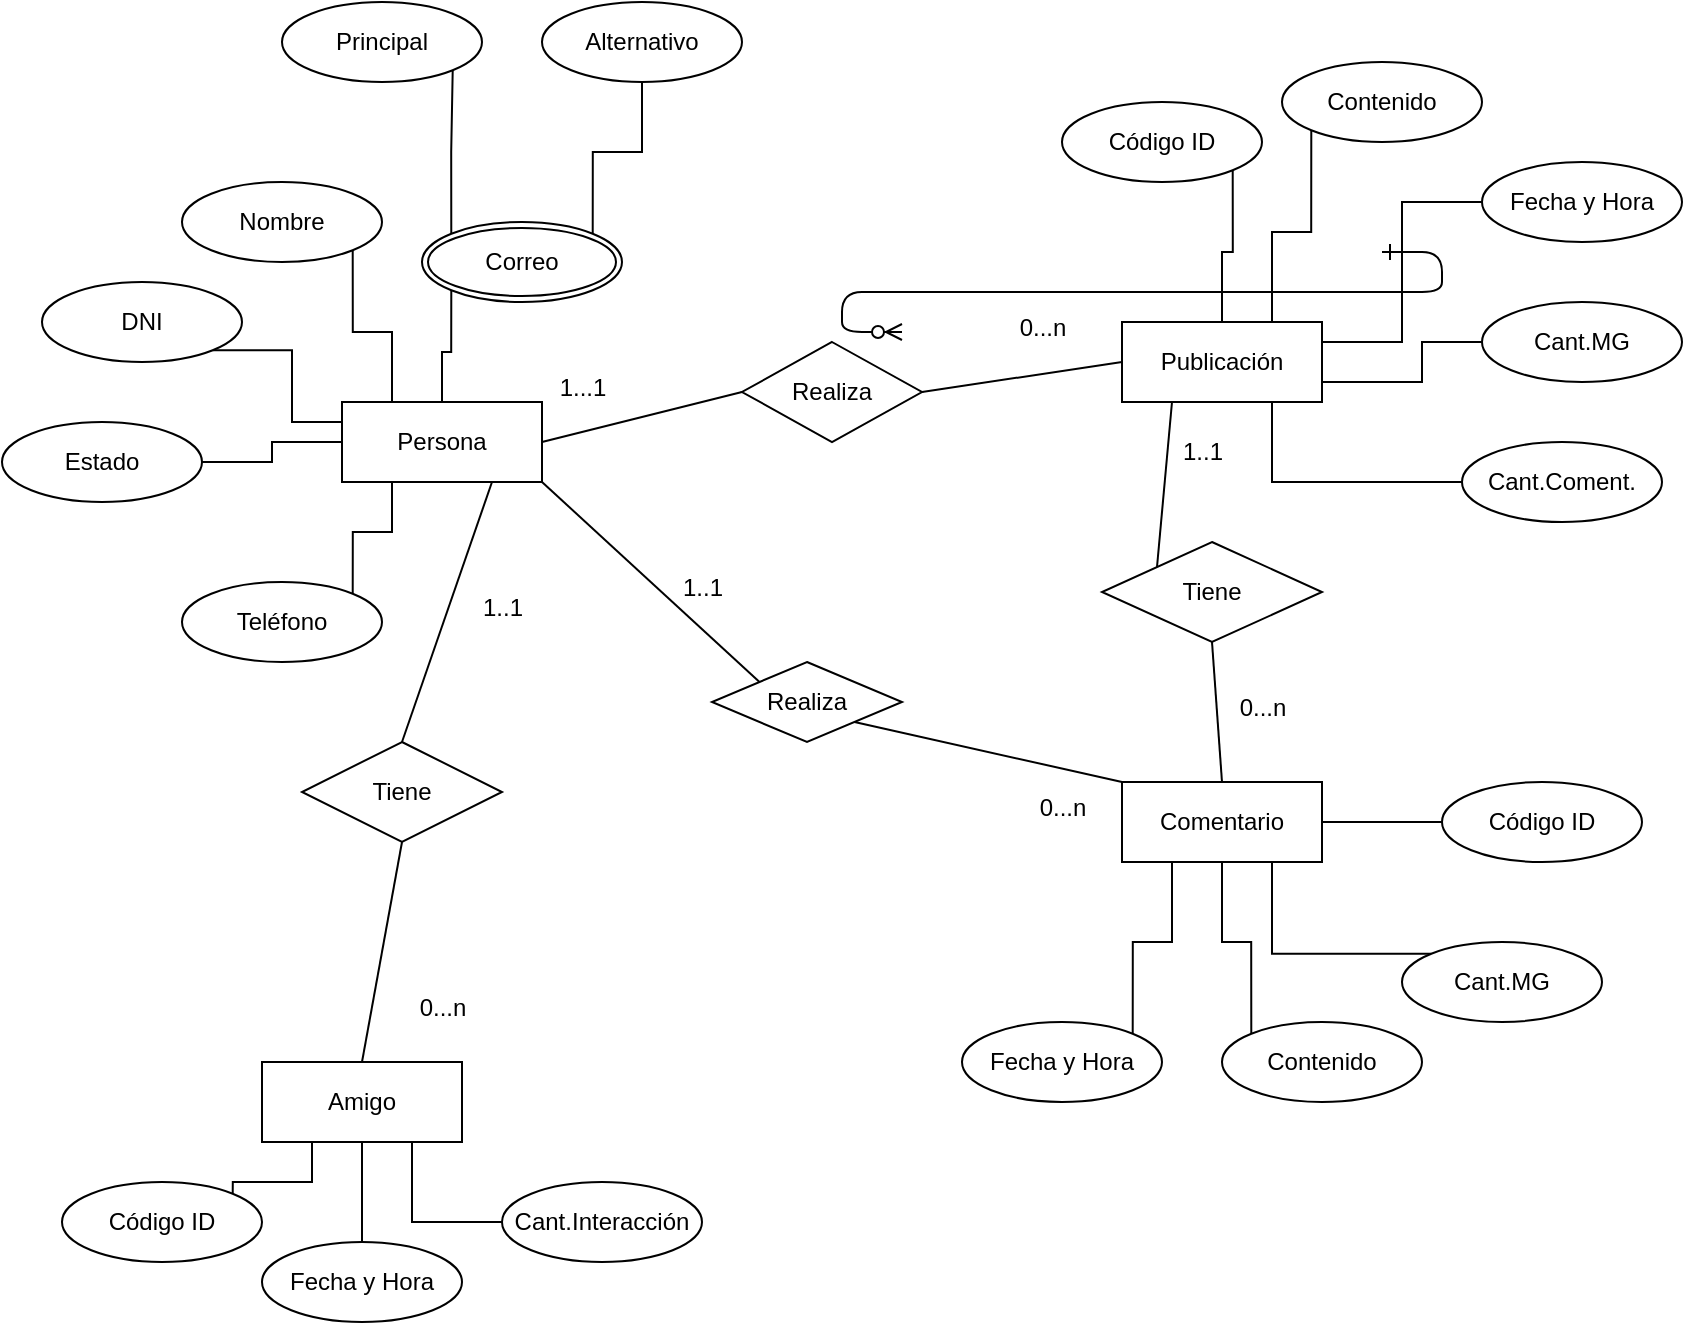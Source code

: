 <mxfile version="24.2.8" type="github">
  <diagram id="R2lEEEUBdFMjLlhIrx00" name="Page-1">
    <mxGraphModel dx="1393" dy="766" grid="1" gridSize="10" guides="1" tooltips="1" connect="1" arrows="1" fold="1" page="1" pageScale="1" pageWidth="850" pageHeight="1100" math="0" shadow="0" extFonts="Permanent Marker^https://fonts.googleapis.com/css?family=Permanent+Marker">
      <root>
        <mxCell id="0" />
        <mxCell id="1" parent="0" />
        <mxCell id="C-vyLk0tnHw3VtMMgP7b-12" value="" style="edgeStyle=entityRelationEdgeStyle;endArrow=ERzeroToMany;startArrow=ERone;endFill=1;startFill=0;" parent="1" target="C-vyLk0tnHw3VtMMgP7b-17" edge="1">
          <mxGeometry width="100" height="100" relative="1" as="geometry">
            <mxPoint x="700" y="165" as="sourcePoint" />
            <mxPoint x="460" y="205" as="targetPoint" />
          </mxGeometry>
        </mxCell>
        <mxCell id="XhaWbLBJsU4I6IuAYwKj-48" style="edgeStyle=none;rounded=0;orthogonalLoop=1;jettySize=auto;html=1;exitX=1;exitY=0.5;exitDx=0;exitDy=0;entryX=0;entryY=0.5;entryDx=0;entryDy=0;endArrow=none;endFill=0;" edge="1" parent="1" source="XhaWbLBJsU4I6IuAYwKj-1" target="XhaWbLBJsU4I6IuAYwKj-45">
          <mxGeometry relative="1" as="geometry" />
        </mxCell>
        <mxCell id="XhaWbLBJsU4I6IuAYwKj-52" style="edgeStyle=none;rounded=0;orthogonalLoop=1;jettySize=auto;html=1;exitX=1;exitY=1;exitDx=0;exitDy=0;entryX=0;entryY=0;entryDx=0;entryDy=0;endArrow=none;endFill=0;" edge="1" parent="1" source="XhaWbLBJsU4I6IuAYwKj-1" target="XhaWbLBJsU4I6IuAYwKj-46">
          <mxGeometry relative="1" as="geometry" />
        </mxCell>
        <mxCell id="XhaWbLBJsU4I6IuAYwKj-1" value="Persona" style="whiteSpace=wrap;html=1;align=center;" vertex="1" parent="1">
          <mxGeometry x="180" y="240" width="100" height="40" as="geometry" />
        </mxCell>
        <mxCell id="XhaWbLBJsU4I6IuAYwKj-2" value="Publicación" style="whiteSpace=wrap;html=1;align=center;" vertex="1" parent="1">
          <mxGeometry x="570" y="200" width="100" height="40" as="geometry" />
        </mxCell>
        <mxCell id="XhaWbLBJsU4I6IuAYwKj-3" value="Amigo" style="whiteSpace=wrap;html=1;align=center;" vertex="1" parent="1">
          <mxGeometry x="140" y="570" width="100" height="40" as="geometry" />
        </mxCell>
        <mxCell id="XhaWbLBJsU4I6IuAYwKj-54" style="edgeStyle=none;rounded=0;orthogonalLoop=1;jettySize=auto;html=1;exitX=0.5;exitY=0;exitDx=0;exitDy=0;entryX=0.5;entryY=1;entryDx=0;entryDy=0;endArrow=none;endFill=0;" edge="1" parent="1" source="XhaWbLBJsU4I6IuAYwKj-4" target="XhaWbLBJsU4I6IuAYwKj-47">
          <mxGeometry relative="1" as="geometry" />
        </mxCell>
        <mxCell id="XhaWbLBJsU4I6IuAYwKj-4" value="Comentario" style="whiteSpace=wrap;html=1;align=center;" vertex="1" parent="1">
          <mxGeometry x="570" y="430" width="100" height="40" as="geometry" />
        </mxCell>
        <mxCell id="XhaWbLBJsU4I6IuAYwKj-34" style="edgeStyle=orthogonalEdgeStyle;rounded=0;orthogonalLoop=1;jettySize=auto;html=1;exitX=1;exitY=1;exitDx=0;exitDy=0;entryX=0;entryY=0.25;entryDx=0;entryDy=0;endArrow=none;endFill=0;" edge="1" parent="1" source="XhaWbLBJsU4I6IuAYwKj-5" target="XhaWbLBJsU4I6IuAYwKj-1">
          <mxGeometry relative="1" as="geometry" />
        </mxCell>
        <mxCell id="XhaWbLBJsU4I6IuAYwKj-5" value="DNI" style="ellipse;whiteSpace=wrap;html=1;align=center;" vertex="1" parent="1">
          <mxGeometry x="30" y="180" width="100" height="40" as="geometry" />
        </mxCell>
        <mxCell id="XhaWbLBJsU4I6IuAYwKj-32" style="edgeStyle=orthogonalEdgeStyle;rounded=0;orthogonalLoop=1;jettySize=auto;html=1;exitX=1;exitY=1;exitDx=0;exitDy=0;entryX=0.25;entryY=0;entryDx=0;entryDy=0;endArrow=none;endFill=0;" edge="1" parent="1" source="XhaWbLBJsU4I6IuAYwKj-6" target="XhaWbLBJsU4I6IuAYwKj-1">
          <mxGeometry relative="1" as="geometry" />
        </mxCell>
        <mxCell id="XhaWbLBJsU4I6IuAYwKj-6" value="Nombre" style="ellipse;whiteSpace=wrap;html=1;align=center;" vertex="1" parent="1">
          <mxGeometry x="100" y="130" width="100" height="40" as="geometry" />
        </mxCell>
        <mxCell id="XhaWbLBJsU4I6IuAYwKj-37" style="edgeStyle=orthogonalEdgeStyle;rounded=0;orthogonalLoop=1;jettySize=auto;html=1;exitX=1;exitY=0;exitDx=0;exitDy=0;entryX=0.25;entryY=1;entryDx=0;entryDy=0;endArrow=none;endFill=0;" edge="1" parent="1" source="XhaWbLBJsU4I6IuAYwKj-7" target="XhaWbLBJsU4I6IuAYwKj-1">
          <mxGeometry relative="1" as="geometry" />
        </mxCell>
        <mxCell id="XhaWbLBJsU4I6IuAYwKj-7" value="Teléfono" style="ellipse;whiteSpace=wrap;html=1;align=center;" vertex="1" parent="1">
          <mxGeometry x="100" y="330" width="100" height="40" as="geometry" />
        </mxCell>
        <mxCell id="XhaWbLBJsU4I6IuAYwKj-30" style="edgeStyle=orthogonalEdgeStyle;rounded=0;orthogonalLoop=1;jettySize=auto;html=1;exitX=1;exitY=0;exitDx=0;exitDy=0;entryX=0.5;entryY=1;entryDx=0;entryDy=0;endArrow=none;endFill=0;" edge="1" parent="1" source="XhaWbLBJsU4I6IuAYwKj-8" target="XhaWbLBJsU4I6IuAYwKj-9">
          <mxGeometry relative="1" as="geometry" />
        </mxCell>
        <mxCell id="XhaWbLBJsU4I6IuAYwKj-31" style="edgeStyle=orthogonalEdgeStyle;rounded=0;orthogonalLoop=1;jettySize=auto;html=1;exitX=0;exitY=0;exitDx=0;exitDy=0;entryX=1;entryY=1;entryDx=0;entryDy=0;endArrow=none;endFill=0;" edge="1" parent="1" source="XhaWbLBJsU4I6IuAYwKj-8" target="XhaWbLBJsU4I6IuAYwKj-10">
          <mxGeometry relative="1" as="geometry" />
        </mxCell>
        <mxCell id="XhaWbLBJsU4I6IuAYwKj-33" style="edgeStyle=orthogonalEdgeStyle;rounded=0;orthogonalLoop=1;jettySize=auto;html=1;exitX=0;exitY=1;exitDx=0;exitDy=0;entryX=0.5;entryY=0;entryDx=0;entryDy=0;endArrow=none;endFill=0;" edge="1" parent="1" source="XhaWbLBJsU4I6IuAYwKj-8" target="XhaWbLBJsU4I6IuAYwKj-1">
          <mxGeometry relative="1" as="geometry" />
        </mxCell>
        <mxCell id="XhaWbLBJsU4I6IuAYwKj-8" value="Correo" style="ellipse;shape=doubleEllipse;margin=3;whiteSpace=wrap;html=1;align=center;" vertex="1" parent="1">
          <mxGeometry x="220" y="150" width="100" height="40" as="geometry" />
        </mxCell>
        <mxCell id="XhaWbLBJsU4I6IuAYwKj-9" value="Alternativo" style="ellipse;whiteSpace=wrap;html=1;align=center;" vertex="1" parent="1">
          <mxGeometry x="280" y="40" width="100" height="40" as="geometry" />
        </mxCell>
        <mxCell id="XhaWbLBJsU4I6IuAYwKj-10" value="Principal" style="ellipse;whiteSpace=wrap;html=1;align=center;" vertex="1" parent="1">
          <mxGeometry x="150" y="40" width="100" height="40" as="geometry" />
        </mxCell>
        <mxCell id="XhaWbLBJsU4I6IuAYwKj-35" value="" style="edgeStyle=orthogonalEdgeStyle;rounded=0;orthogonalLoop=1;jettySize=auto;html=1;endArrow=none;endFill=0;" edge="1" parent="1" source="XhaWbLBJsU4I6IuAYwKj-11" target="XhaWbLBJsU4I6IuAYwKj-1">
          <mxGeometry relative="1" as="geometry" />
        </mxCell>
        <mxCell id="XhaWbLBJsU4I6IuAYwKj-11" value="Estado" style="ellipse;whiteSpace=wrap;html=1;align=center;" vertex="1" parent="1">
          <mxGeometry x="10" y="250" width="100" height="40" as="geometry" />
        </mxCell>
        <mxCell id="XhaWbLBJsU4I6IuAYwKj-26" style="edgeStyle=orthogonalEdgeStyle;rounded=0;orthogonalLoop=1;jettySize=auto;html=1;exitX=0;exitY=0.5;exitDx=0;exitDy=0;entryX=1;entryY=0.75;entryDx=0;entryDy=0;endArrow=none;endFill=0;" edge="1" parent="1" source="XhaWbLBJsU4I6IuAYwKj-12" target="XhaWbLBJsU4I6IuAYwKj-2">
          <mxGeometry relative="1" as="geometry">
            <Array as="points">
              <mxPoint x="720" y="210" />
              <mxPoint x="720" y="230" />
            </Array>
          </mxGeometry>
        </mxCell>
        <mxCell id="XhaWbLBJsU4I6IuAYwKj-12" value="Cant.MG" style="ellipse;whiteSpace=wrap;html=1;align=center;" vertex="1" parent="1">
          <mxGeometry x="750" y="190" width="100" height="40" as="geometry" />
        </mxCell>
        <mxCell id="XhaWbLBJsU4I6IuAYwKj-29" style="edgeStyle=orthogonalEdgeStyle;rounded=0;orthogonalLoop=1;jettySize=auto;html=1;exitX=1;exitY=1;exitDx=0;exitDy=0;entryX=0.5;entryY=0;entryDx=0;entryDy=0;endArrow=none;endFill=0;" edge="1" parent="1" source="XhaWbLBJsU4I6IuAYwKj-13" target="XhaWbLBJsU4I6IuAYwKj-2">
          <mxGeometry relative="1" as="geometry" />
        </mxCell>
        <mxCell id="XhaWbLBJsU4I6IuAYwKj-13" value="Código ID" style="ellipse;whiteSpace=wrap;html=1;align=center;" vertex="1" parent="1">
          <mxGeometry x="540" y="90" width="100" height="40" as="geometry" />
        </mxCell>
        <mxCell id="XhaWbLBJsU4I6IuAYwKj-28" style="edgeStyle=orthogonalEdgeStyle;rounded=0;orthogonalLoop=1;jettySize=auto;html=1;exitX=0;exitY=1;exitDx=0;exitDy=0;entryX=0.75;entryY=0;entryDx=0;entryDy=0;endArrow=none;endFill=0;" edge="1" parent="1" source="XhaWbLBJsU4I6IuAYwKj-14" target="XhaWbLBJsU4I6IuAYwKj-2">
          <mxGeometry relative="1" as="geometry" />
        </mxCell>
        <mxCell id="XhaWbLBJsU4I6IuAYwKj-14" value="Contenido" style="ellipse;whiteSpace=wrap;html=1;align=center;" vertex="1" parent="1">
          <mxGeometry x="650" y="70" width="100" height="40" as="geometry" />
        </mxCell>
        <mxCell id="XhaWbLBJsU4I6IuAYwKj-27" style="edgeStyle=orthogonalEdgeStyle;rounded=0;orthogonalLoop=1;jettySize=auto;html=1;exitX=0;exitY=0.5;exitDx=0;exitDy=0;entryX=1;entryY=0.25;entryDx=0;entryDy=0;endArrow=none;endFill=0;" edge="1" parent="1" source="XhaWbLBJsU4I6IuAYwKj-15" target="XhaWbLBJsU4I6IuAYwKj-2">
          <mxGeometry relative="1" as="geometry" />
        </mxCell>
        <mxCell id="XhaWbLBJsU4I6IuAYwKj-15" value="Fecha y Hora" style="ellipse;whiteSpace=wrap;html=1;align=center;" vertex="1" parent="1">
          <mxGeometry x="750" y="120" width="100" height="40" as="geometry" />
        </mxCell>
        <mxCell id="XhaWbLBJsU4I6IuAYwKj-25" style="edgeStyle=orthogonalEdgeStyle;rounded=0;orthogonalLoop=1;jettySize=auto;html=1;exitX=0;exitY=0.5;exitDx=0;exitDy=0;entryX=0.75;entryY=1;entryDx=0;entryDy=0;endArrow=none;endFill=0;" edge="1" parent="1" source="XhaWbLBJsU4I6IuAYwKj-16" target="XhaWbLBJsU4I6IuAYwKj-2">
          <mxGeometry relative="1" as="geometry" />
        </mxCell>
        <mxCell id="XhaWbLBJsU4I6IuAYwKj-16" value="Cant.Coment." style="ellipse;whiteSpace=wrap;html=1;align=center;" vertex="1" parent="1">
          <mxGeometry x="740" y="260" width="100" height="40" as="geometry" />
        </mxCell>
        <mxCell id="XhaWbLBJsU4I6IuAYwKj-21" style="edgeStyle=orthogonalEdgeStyle;rounded=0;orthogonalLoop=1;jettySize=auto;html=1;exitX=1;exitY=0;exitDx=0;exitDy=0;entryX=0.25;entryY=1;entryDx=0;entryDy=0;endArrow=none;endFill=0;" edge="1" parent="1" source="XhaWbLBJsU4I6IuAYwKj-17" target="XhaWbLBJsU4I6IuAYwKj-4">
          <mxGeometry relative="1" as="geometry" />
        </mxCell>
        <mxCell id="XhaWbLBJsU4I6IuAYwKj-17" value="Fecha y Hora" style="ellipse;whiteSpace=wrap;html=1;align=center;" vertex="1" parent="1">
          <mxGeometry x="490" y="550" width="100" height="40" as="geometry" />
        </mxCell>
        <mxCell id="XhaWbLBJsU4I6IuAYwKj-23" style="edgeStyle=orthogonalEdgeStyle;rounded=0;orthogonalLoop=1;jettySize=auto;html=1;exitX=0;exitY=0;exitDx=0;exitDy=0;entryX=0.75;entryY=1;entryDx=0;entryDy=0;endArrow=none;endFill=0;" edge="1" parent="1" source="XhaWbLBJsU4I6IuAYwKj-18" target="XhaWbLBJsU4I6IuAYwKj-4">
          <mxGeometry relative="1" as="geometry" />
        </mxCell>
        <mxCell id="XhaWbLBJsU4I6IuAYwKj-18" value="Cant.MG" style="ellipse;whiteSpace=wrap;html=1;align=center;" vertex="1" parent="1">
          <mxGeometry x="710" y="510" width="100" height="40" as="geometry" />
        </mxCell>
        <mxCell id="XhaWbLBJsU4I6IuAYwKj-24" style="edgeStyle=orthogonalEdgeStyle;rounded=0;orthogonalLoop=1;jettySize=auto;html=1;exitX=0;exitY=0.5;exitDx=0;exitDy=0;entryX=1;entryY=0.5;entryDx=0;entryDy=0;endArrow=none;endFill=0;" edge="1" parent="1" source="XhaWbLBJsU4I6IuAYwKj-19" target="XhaWbLBJsU4I6IuAYwKj-4">
          <mxGeometry relative="1" as="geometry" />
        </mxCell>
        <mxCell id="XhaWbLBJsU4I6IuAYwKj-19" value="Código ID" style="ellipse;whiteSpace=wrap;html=1;align=center;" vertex="1" parent="1">
          <mxGeometry x="730" y="430" width="100" height="40" as="geometry" />
        </mxCell>
        <mxCell id="XhaWbLBJsU4I6IuAYwKj-22" style="edgeStyle=orthogonalEdgeStyle;rounded=0;orthogonalLoop=1;jettySize=auto;html=1;exitX=0;exitY=0;exitDx=0;exitDy=0;entryX=0.5;entryY=1;entryDx=0;entryDy=0;endArrow=none;endFill=0;" edge="1" parent="1" source="XhaWbLBJsU4I6IuAYwKj-20" target="XhaWbLBJsU4I6IuAYwKj-4">
          <mxGeometry relative="1" as="geometry" />
        </mxCell>
        <mxCell id="XhaWbLBJsU4I6IuAYwKj-20" value="Contenido" style="ellipse;whiteSpace=wrap;html=1;align=center;" vertex="1" parent="1">
          <mxGeometry x="620" y="550" width="100" height="40" as="geometry" />
        </mxCell>
        <mxCell id="XhaWbLBJsU4I6IuAYwKj-43" style="edgeStyle=orthogonalEdgeStyle;rounded=0;orthogonalLoop=1;jettySize=auto;html=1;exitX=1;exitY=0;exitDx=0;exitDy=0;entryX=0.25;entryY=1;entryDx=0;entryDy=0;endArrow=none;endFill=0;" edge="1" parent="1" source="XhaWbLBJsU4I6IuAYwKj-38" target="XhaWbLBJsU4I6IuAYwKj-3">
          <mxGeometry relative="1" as="geometry">
            <Array as="points">
              <mxPoint x="125" y="630" />
              <mxPoint x="165" y="630" />
            </Array>
          </mxGeometry>
        </mxCell>
        <mxCell id="XhaWbLBJsU4I6IuAYwKj-38" value="Código ID" style="ellipse;whiteSpace=wrap;html=1;align=center;" vertex="1" parent="1">
          <mxGeometry x="40" y="630" width="100" height="40" as="geometry" />
        </mxCell>
        <mxCell id="XhaWbLBJsU4I6IuAYwKj-42" value="" style="edgeStyle=orthogonalEdgeStyle;rounded=0;orthogonalLoop=1;jettySize=auto;html=1;endArrow=none;endFill=0;" edge="1" parent="1" source="XhaWbLBJsU4I6IuAYwKj-39" target="XhaWbLBJsU4I6IuAYwKj-3">
          <mxGeometry relative="1" as="geometry" />
        </mxCell>
        <mxCell id="XhaWbLBJsU4I6IuAYwKj-39" value="Fecha y Hora" style="ellipse;whiteSpace=wrap;html=1;align=center;" vertex="1" parent="1">
          <mxGeometry x="140" y="660" width="100" height="40" as="geometry" />
        </mxCell>
        <mxCell id="XhaWbLBJsU4I6IuAYwKj-41" style="edgeStyle=orthogonalEdgeStyle;rounded=0;orthogonalLoop=1;jettySize=auto;html=1;exitX=0;exitY=0.5;exitDx=0;exitDy=0;entryX=0.75;entryY=1;entryDx=0;entryDy=0;endArrow=none;endFill=0;" edge="1" parent="1" source="XhaWbLBJsU4I6IuAYwKj-40" target="XhaWbLBJsU4I6IuAYwKj-3">
          <mxGeometry relative="1" as="geometry" />
        </mxCell>
        <mxCell id="XhaWbLBJsU4I6IuAYwKj-40" value="Cant.Interacción" style="ellipse;whiteSpace=wrap;html=1;align=center;" vertex="1" parent="1">
          <mxGeometry x="260" y="630" width="100" height="40" as="geometry" />
        </mxCell>
        <mxCell id="XhaWbLBJsU4I6IuAYwKj-50" style="edgeStyle=none;rounded=0;orthogonalLoop=1;jettySize=auto;html=1;exitX=0.5;exitY=0;exitDx=0;exitDy=0;entryX=0.75;entryY=1;entryDx=0;entryDy=0;endArrow=none;endFill=0;" edge="1" parent="1" source="XhaWbLBJsU4I6IuAYwKj-44" target="XhaWbLBJsU4I6IuAYwKj-1">
          <mxGeometry relative="1" as="geometry" />
        </mxCell>
        <mxCell id="XhaWbLBJsU4I6IuAYwKj-51" style="edgeStyle=none;rounded=0;orthogonalLoop=1;jettySize=auto;html=1;exitX=0.5;exitY=1;exitDx=0;exitDy=0;entryX=0.5;entryY=0;entryDx=0;entryDy=0;endArrow=none;endFill=0;" edge="1" parent="1" source="XhaWbLBJsU4I6IuAYwKj-44" target="XhaWbLBJsU4I6IuAYwKj-3">
          <mxGeometry relative="1" as="geometry" />
        </mxCell>
        <mxCell id="XhaWbLBJsU4I6IuAYwKj-44" value="Tiene" style="shape=rhombus;perimeter=rhombusPerimeter;whiteSpace=wrap;html=1;align=center;" vertex="1" parent="1">
          <mxGeometry x="160" y="410" width="100" height="50" as="geometry" />
        </mxCell>
        <mxCell id="XhaWbLBJsU4I6IuAYwKj-49" style="edgeStyle=none;rounded=0;orthogonalLoop=1;jettySize=auto;html=1;exitX=1;exitY=0.5;exitDx=0;exitDy=0;entryX=0;entryY=0.5;entryDx=0;entryDy=0;endArrow=none;endFill=0;" edge="1" parent="1" source="XhaWbLBJsU4I6IuAYwKj-45" target="XhaWbLBJsU4I6IuAYwKj-2">
          <mxGeometry relative="1" as="geometry" />
        </mxCell>
        <mxCell id="XhaWbLBJsU4I6IuAYwKj-45" value="Realiza" style="shape=rhombus;perimeter=rhombusPerimeter;whiteSpace=wrap;html=1;align=center;" vertex="1" parent="1">
          <mxGeometry x="380" y="210" width="90" height="50" as="geometry" />
        </mxCell>
        <mxCell id="XhaWbLBJsU4I6IuAYwKj-53" style="edgeStyle=none;rounded=0;orthogonalLoop=1;jettySize=auto;html=1;exitX=1;exitY=1;exitDx=0;exitDy=0;entryX=0;entryY=0;entryDx=0;entryDy=0;endArrow=none;endFill=0;" edge="1" parent="1" source="XhaWbLBJsU4I6IuAYwKj-46" target="XhaWbLBJsU4I6IuAYwKj-4">
          <mxGeometry relative="1" as="geometry" />
        </mxCell>
        <mxCell id="XhaWbLBJsU4I6IuAYwKj-46" value="Realiza" style="shape=rhombus;perimeter=rhombusPerimeter;whiteSpace=wrap;html=1;align=center;" vertex="1" parent="1">
          <mxGeometry x="365" y="370" width="95" height="40" as="geometry" />
        </mxCell>
        <mxCell id="XhaWbLBJsU4I6IuAYwKj-55" style="edgeStyle=none;rounded=0;orthogonalLoop=1;jettySize=auto;html=1;exitX=0;exitY=0;exitDx=0;exitDy=0;entryX=0.25;entryY=1;entryDx=0;entryDy=0;endArrow=none;endFill=0;" edge="1" parent="1" source="XhaWbLBJsU4I6IuAYwKj-47" target="XhaWbLBJsU4I6IuAYwKj-2">
          <mxGeometry relative="1" as="geometry" />
        </mxCell>
        <mxCell id="XhaWbLBJsU4I6IuAYwKj-47" value="Tiene" style="shape=rhombus;perimeter=rhombusPerimeter;whiteSpace=wrap;html=1;align=center;" vertex="1" parent="1">
          <mxGeometry x="560" y="310" width="110" height="50" as="geometry" />
        </mxCell>
        <mxCell id="XhaWbLBJsU4I6IuAYwKj-56" value="1..1" style="text;html=1;align=center;verticalAlign=middle;resizable=0;points=[];autosize=1;strokeColor=none;fillColor=none;" vertex="1" parent="1">
          <mxGeometry x="240" y="328" width="40" height="30" as="geometry" />
        </mxCell>
        <mxCell id="XhaWbLBJsU4I6IuAYwKj-57" value="1..1" style="text;html=1;align=center;verticalAlign=middle;resizable=0;points=[];autosize=1;strokeColor=none;fillColor=none;" vertex="1" parent="1">
          <mxGeometry x="340" y="318" width="40" height="30" as="geometry" />
        </mxCell>
        <mxCell id="XhaWbLBJsU4I6IuAYwKj-58" value="0...n" style="text;html=1;align=center;verticalAlign=middle;resizable=0;points=[];autosize=1;strokeColor=none;fillColor=none;" vertex="1" parent="1">
          <mxGeometry x="205" y="528" width="50" height="30" as="geometry" />
        </mxCell>
        <mxCell id="XhaWbLBJsU4I6IuAYwKj-59" value="0...n" style="text;html=1;align=center;verticalAlign=middle;resizable=0;points=[];autosize=1;strokeColor=none;fillColor=none;" vertex="1" parent="1">
          <mxGeometry x="515" y="428" width="50" height="30" as="geometry" />
        </mxCell>
        <mxCell id="XhaWbLBJsU4I6IuAYwKj-60" value="1..1" style="text;html=1;align=center;verticalAlign=middle;resizable=0;points=[];autosize=1;strokeColor=none;fillColor=none;" vertex="1" parent="1">
          <mxGeometry x="590" y="250" width="40" height="30" as="geometry" />
        </mxCell>
        <mxCell id="XhaWbLBJsU4I6IuAYwKj-61" value="0...n" style="text;html=1;align=center;verticalAlign=middle;resizable=0;points=[];autosize=1;strokeColor=none;fillColor=none;" vertex="1" parent="1">
          <mxGeometry x="615" y="378" width="50" height="30" as="geometry" />
        </mxCell>
        <mxCell id="XhaWbLBJsU4I6IuAYwKj-62" value="1...1" style="text;html=1;align=center;verticalAlign=middle;resizable=0;points=[];autosize=1;strokeColor=none;fillColor=none;" vertex="1" parent="1">
          <mxGeometry x="275" y="218" width="50" height="30" as="geometry" />
        </mxCell>
        <mxCell id="XhaWbLBJsU4I6IuAYwKj-63" value="0...n" style="text;html=1;align=center;verticalAlign=middle;resizable=0;points=[];autosize=1;strokeColor=none;fillColor=none;" vertex="1" parent="1">
          <mxGeometry x="505" y="188" width="50" height="30" as="geometry" />
        </mxCell>
      </root>
    </mxGraphModel>
  </diagram>
</mxfile>
